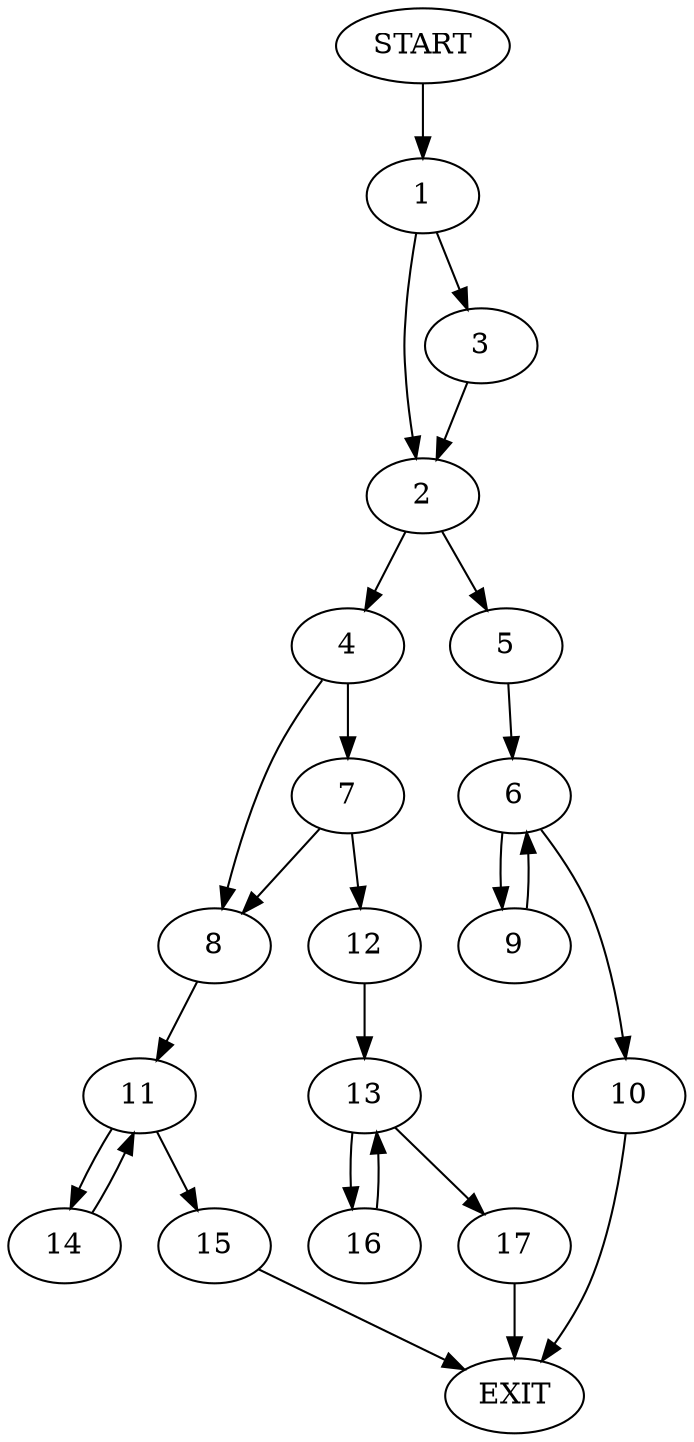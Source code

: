 digraph {
0 [label="START"]
18 [label="EXIT"]
0 -> 1
1 -> 2
1 -> 3
2 -> 4
2 -> 5
3 -> 2
5 -> 6
4 -> 7
4 -> 8
6 -> 9
6 -> 10
9 -> 6
10 -> 18
8 -> 11
7 -> 8
7 -> 12
12 -> 13
11 -> 14
11 -> 15
15 -> 18
14 -> 11
13 -> 16
13 -> 17
17 -> 18
16 -> 13
}
